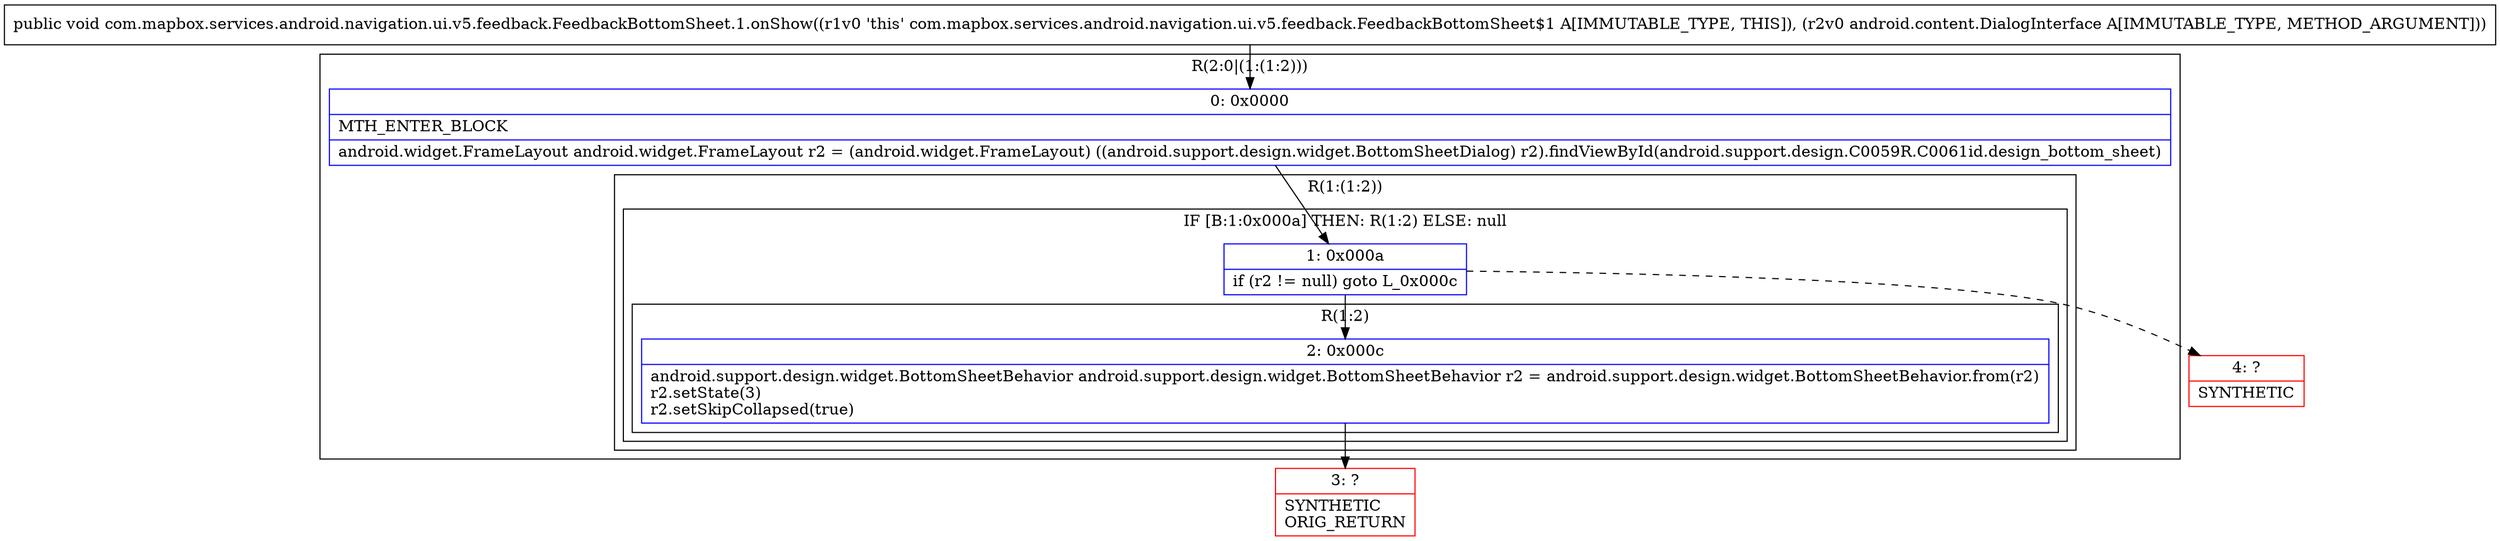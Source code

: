 digraph "CFG forcom.mapbox.services.android.navigation.ui.v5.feedback.FeedbackBottomSheet.1.onShow(Landroid\/content\/DialogInterface;)V" {
subgraph cluster_Region_1432425926 {
label = "R(2:0|(1:(1:2)))";
node [shape=record,color=blue];
Node_0 [shape=record,label="{0\:\ 0x0000|MTH_ENTER_BLOCK\l|android.widget.FrameLayout android.widget.FrameLayout r2 = (android.widget.FrameLayout) ((android.support.design.widget.BottomSheetDialog) r2).findViewById(android.support.design.C0059R.C0061id.design_bottom_sheet)\l}"];
subgraph cluster_Region_960869233 {
label = "R(1:(1:2))";
node [shape=record,color=blue];
subgraph cluster_IfRegion_789947346 {
label = "IF [B:1:0x000a] THEN: R(1:2) ELSE: null";
node [shape=record,color=blue];
Node_1 [shape=record,label="{1\:\ 0x000a|if (r2 != null) goto L_0x000c\l}"];
subgraph cluster_Region_1699169758 {
label = "R(1:2)";
node [shape=record,color=blue];
Node_2 [shape=record,label="{2\:\ 0x000c|android.support.design.widget.BottomSheetBehavior android.support.design.widget.BottomSheetBehavior r2 = android.support.design.widget.BottomSheetBehavior.from(r2)\lr2.setState(3)\lr2.setSkipCollapsed(true)\l}"];
}
}
}
}
Node_3 [shape=record,color=red,label="{3\:\ ?|SYNTHETIC\lORIG_RETURN\l}"];
Node_4 [shape=record,color=red,label="{4\:\ ?|SYNTHETIC\l}"];
MethodNode[shape=record,label="{public void com.mapbox.services.android.navigation.ui.v5.feedback.FeedbackBottomSheet.1.onShow((r1v0 'this' com.mapbox.services.android.navigation.ui.v5.feedback.FeedbackBottomSheet$1 A[IMMUTABLE_TYPE, THIS]), (r2v0 android.content.DialogInterface A[IMMUTABLE_TYPE, METHOD_ARGUMENT])) }"];
MethodNode -> Node_0;
Node_0 -> Node_1;
Node_1 -> Node_2;
Node_1 -> Node_4[style=dashed];
Node_2 -> Node_3;
}

